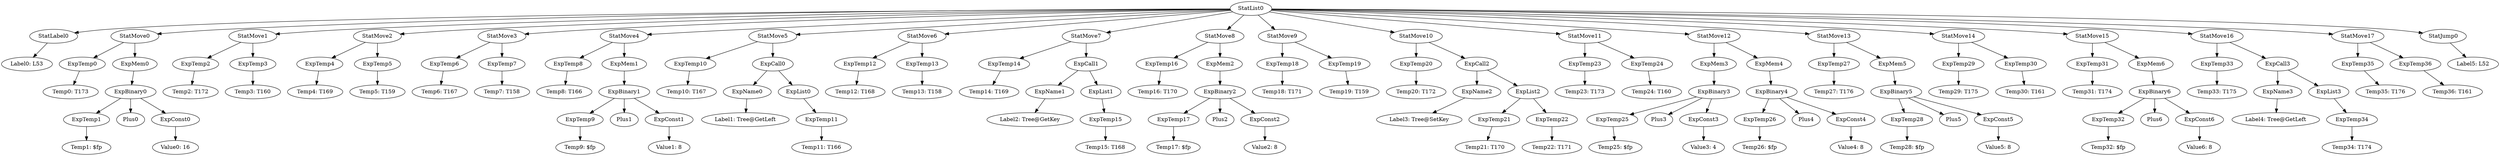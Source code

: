 digraph {
	ordering = out;
	ExpTemp36 -> "Temp36: T161";
	StatMove17 -> ExpTemp35;
	StatMove17 -> ExpTemp36;
	ExpTemp35 -> "Temp35: T176";
	ExpList3 -> ExpTemp34;
	ExpName3 -> "Label4: Tree@GetLeft";
	StatMove16 -> ExpTemp33;
	StatMove16 -> ExpCall3;
	ExpTemp29 -> "Temp29: T175";
	ExpBinary5 -> ExpTemp28;
	ExpBinary5 -> Plus5;
	ExpBinary5 -> ExpConst5;
	StatMove13 -> ExpTemp27;
	StatMove13 -> ExpMem5;
	ExpTemp27 -> "Temp27: T176";
	ExpMem4 -> ExpBinary4;
	ExpConst4 -> "Value4: 8";
	ExpTemp26 -> "Temp26: $fp";
	ExpMem3 -> ExpBinary3;
	ExpTemp30 -> "Temp30: T161";
	ExpConst3 -> "Value3: 4";
	ExpTemp25 -> "Temp25: $fp";
	ExpMem6 -> ExpBinary6;
	ExpTemp24 -> "Temp24: T160";
	StatMove11 -> ExpTemp23;
	StatMove11 -> ExpTemp24;
	ExpList2 -> ExpTemp21;
	ExpList2 -> ExpTemp22;
	ExpName2 -> "Label3: Tree@SetKey";
	ExpCall2 -> ExpName2;
	ExpCall2 -> ExpList2;
	StatMove10 -> ExpTemp20;
	StatMove10 -> ExpCall2;
	ExpTemp20 -> "Temp20: T172";
	StatMove4 -> ExpTemp8;
	StatMove4 -> ExpMem1;
	ExpMem0 -> ExpBinary0;
	StatMove7 -> ExpTemp14;
	StatMove7 -> ExpCall1;
	ExpTemp4 -> "Temp4: T169";
	ExpTemp22 -> "Temp22: T171";
	StatMove3 -> ExpTemp6;
	StatMove3 -> ExpTemp7;
	StatMove15 -> ExpTemp31;
	StatMove15 -> ExpMem6;
	ExpTemp11 -> "Temp11: T166";
	ExpTemp5 -> "Temp5: T159";
	ExpTemp1 -> "Temp1: $fp";
	ExpTemp28 -> "Temp28: $fp";
	ExpTemp14 -> "Temp14: T169";
	ExpTemp3 -> "Temp3: T160";
	ExpTemp9 -> "Temp9: $fp";
	ExpTemp23 -> "Temp23: T173";
	ExpBinary0 -> ExpTemp1;
	ExpBinary0 -> Plus0;
	ExpBinary0 -> ExpConst0;
	ExpTemp7 -> "Temp7: T158";
	ExpTemp0 -> "Temp0: T173";
	StatList0 -> StatLabel0;
	StatList0 -> StatMove0;
	StatList0 -> StatMove1;
	StatList0 -> StatMove2;
	StatList0 -> StatMove3;
	StatList0 -> StatMove4;
	StatList0 -> StatMove5;
	StatList0 -> StatMove6;
	StatList0 -> StatMove7;
	StatList0 -> StatMove8;
	StatList0 -> StatMove9;
	StatList0 -> StatMove10;
	StatList0 -> StatMove11;
	StatList0 -> StatMove12;
	StatList0 -> StatMove13;
	StatList0 -> StatMove14;
	StatList0 -> StatMove15;
	StatList0 -> StatMove16;
	StatList0 -> StatMove17;
	StatList0 -> StatJump0;
	ExpTemp33 -> "Temp33: T175";
	ExpBinary4 -> ExpTemp26;
	ExpBinary4 -> Plus4;
	ExpBinary4 -> ExpConst4;
	ExpConst0 -> "Value0: 16";
	ExpTemp19 -> "Temp19: T159";
	StatMove2 -> ExpTemp4;
	StatMove2 -> ExpTemp5;
	ExpTemp2 -> "Temp2: T172";
	ExpTemp10 -> "Temp10: T167";
	ExpCall3 -> ExpName3;
	ExpCall3 -> ExpList3;
	ExpList1 -> ExpTemp15;
	ExpBinary1 -> ExpTemp9;
	ExpBinary1 -> Plus1;
	ExpBinary1 -> ExpConst1;
	ExpTemp31 -> "Temp31: T174";
	ExpTemp18 -> "Temp18: T171";
	ExpTemp8 -> "Temp8: T166";
	StatMove1 -> ExpTemp2;
	StatMove1 -> ExpTemp3;
	ExpConst1 -> "Value1: 8";
	ExpConst5 -> "Value5: 8";
	StatMove5 -> ExpTemp10;
	StatMove5 -> ExpCall0;
	ExpTemp34 -> "Temp34: T174";
	ExpConst6 -> "Value6: 8";
	ExpMem1 -> ExpBinary1;
	StatMove9 -> ExpTemp18;
	StatMove9 -> ExpTemp19;
	ExpName0 -> "Label1: Tree@GetLeft";
	StatMove14 -> ExpTemp29;
	StatMove14 -> ExpTemp30;
	ExpCall0 -> ExpName0;
	ExpCall0 -> ExpList0;
	ExpTemp21 -> "Temp21: T170";
	ExpTemp17 -> "Temp17: $fp";
	ExpTemp12 -> "Temp12: T168";
	ExpMem2 -> ExpBinary2;
	ExpList0 -> ExpTemp11;
	ExpTemp6 -> "Temp6: T167";
	StatMove6 -> ExpTemp12;
	StatMove6 -> ExpTemp13;
	ExpTemp13 -> "Temp13: T158";
	ExpBinary6 -> ExpTemp32;
	ExpBinary6 -> Plus6;
	ExpBinary6 -> ExpConst6;
	ExpTemp16 -> "Temp16: T170";
	ExpTemp15 -> "Temp15: T168";
	ExpName1 -> "Label2: Tree@GetKey";
	StatJump0 -> "Label5: L52";
	ExpCall1 -> ExpName1;
	ExpCall1 -> ExpList1;
	ExpTemp32 -> "Temp32: $fp";
	StatMove0 -> ExpTemp0;
	StatMove0 -> ExpMem0;
	StatMove8 -> ExpTemp16;
	StatMove8 -> ExpMem2;
	ExpMem5 -> ExpBinary5;
	StatLabel0 -> "Label0: L53";
	ExpBinary2 -> ExpTemp17;
	ExpBinary2 -> Plus2;
	ExpBinary2 -> ExpConst2;
	StatMove12 -> ExpMem3;
	StatMove12 -> ExpMem4;
	ExpBinary3 -> ExpTemp25;
	ExpBinary3 -> Plus3;
	ExpBinary3 -> ExpConst3;
	ExpConst2 -> "Value2: 8";
}


